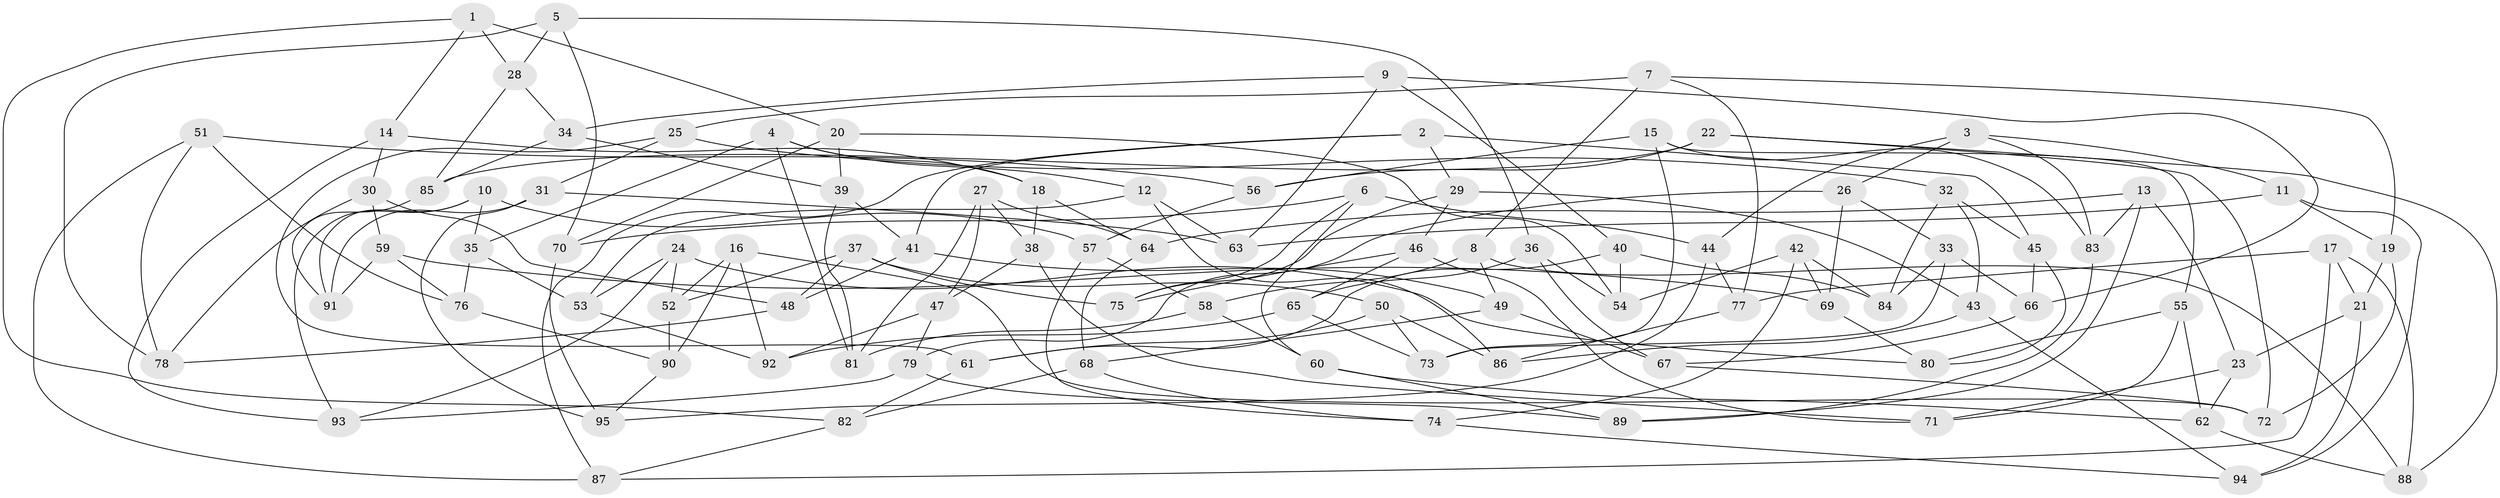 // coarse degree distribution, {9: 0.14285714285714285, 11: 0.10714285714285714, 10: 0.07142857142857142, 5: 0.14285714285714285, 8: 0.21428571428571427, 6: 0.03571428571428571, 12: 0.03571428571428571, 7: 0.07142857142857142, 3: 0.03571428571428571, 4: 0.14285714285714285}
// Generated by graph-tools (version 1.1) at 2025/20/03/04/25 18:20:35]
// undirected, 95 vertices, 190 edges
graph export_dot {
graph [start="1"]
  node [color=gray90,style=filled];
  1;
  2;
  3;
  4;
  5;
  6;
  7;
  8;
  9;
  10;
  11;
  12;
  13;
  14;
  15;
  16;
  17;
  18;
  19;
  20;
  21;
  22;
  23;
  24;
  25;
  26;
  27;
  28;
  29;
  30;
  31;
  32;
  33;
  34;
  35;
  36;
  37;
  38;
  39;
  40;
  41;
  42;
  43;
  44;
  45;
  46;
  47;
  48;
  49;
  50;
  51;
  52;
  53;
  54;
  55;
  56;
  57;
  58;
  59;
  60;
  61;
  62;
  63;
  64;
  65;
  66;
  67;
  68;
  69;
  70;
  71;
  72;
  73;
  74;
  75;
  76;
  77;
  78;
  79;
  80;
  81;
  82;
  83;
  84;
  85;
  86;
  87;
  88;
  89;
  90;
  91;
  92;
  93;
  94;
  95;
  1 -- 14;
  1 -- 28;
  1 -- 82;
  1 -- 20;
  2 -- 45;
  2 -- 41;
  2 -- 29;
  2 -- 87;
  3 -- 44;
  3 -- 26;
  3 -- 83;
  3 -- 11;
  4 -- 35;
  4 -- 81;
  4 -- 18;
  4 -- 12;
  5 -- 70;
  5 -- 36;
  5 -- 28;
  5 -- 78;
  6 -- 70;
  6 -- 75;
  6 -- 44;
  6 -- 60;
  7 -- 8;
  7 -- 77;
  7 -- 19;
  7 -- 25;
  8 -- 49;
  8 -- 88;
  8 -- 58;
  9 -- 63;
  9 -- 66;
  9 -- 34;
  9 -- 40;
  10 -- 57;
  10 -- 91;
  10 -- 93;
  10 -- 35;
  11 -- 63;
  11 -- 19;
  11 -- 94;
  12 -- 63;
  12 -- 86;
  12 -- 53;
  13 -- 23;
  13 -- 83;
  13 -- 64;
  13 -- 89;
  14 -- 18;
  14 -- 93;
  14 -- 30;
  15 -- 56;
  15 -- 83;
  15 -- 73;
  15 -- 55;
  16 -- 92;
  16 -- 72;
  16 -- 90;
  16 -- 52;
  17 -- 87;
  17 -- 21;
  17 -- 88;
  17 -- 77;
  18 -- 64;
  18 -- 38;
  19 -- 72;
  19 -- 21;
  20 -- 70;
  20 -- 54;
  20 -- 39;
  21 -- 23;
  21 -- 94;
  22 -- 88;
  22 -- 56;
  22 -- 72;
  22 -- 85;
  23 -- 62;
  23 -- 71;
  24 -- 93;
  24 -- 80;
  24 -- 52;
  24 -- 53;
  25 -- 31;
  25 -- 32;
  25 -- 61;
  26 -- 79;
  26 -- 69;
  26 -- 33;
  27 -- 81;
  27 -- 47;
  27 -- 38;
  27 -- 64;
  28 -- 34;
  28 -- 85;
  29 -- 43;
  29 -- 75;
  29 -- 46;
  30 -- 78;
  30 -- 59;
  30 -- 48;
  31 -- 63;
  31 -- 95;
  31 -- 91;
  32 -- 43;
  32 -- 45;
  32 -- 84;
  33 -- 66;
  33 -- 73;
  33 -- 84;
  34 -- 39;
  34 -- 85;
  35 -- 53;
  35 -- 76;
  36 -- 67;
  36 -- 54;
  36 -- 65;
  37 -- 50;
  37 -- 75;
  37 -- 52;
  37 -- 48;
  38 -- 47;
  38 -- 71;
  39 -- 41;
  39 -- 81;
  40 -- 84;
  40 -- 61;
  40 -- 54;
  41 -- 48;
  41 -- 49;
  42 -- 84;
  42 -- 74;
  42 -- 54;
  42 -- 69;
  43 -- 94;
  43 -- 86;
  44 -- 77;
  44 -- 95;
  45 -- 66;
  45 -- 80;
  46 -- 71;
  46 -- 75;
  46 -- 65;
  47 -- 92;
  47 -- 79;
  48 -- 78;
  49 -- 68;
  49 -- 67;
  50 -- 61;
  50 -- 73;
  50 -- 86;
  51 -- 56;
  51 -- 76;
  51 -- 78;
  51 -- 87;
  52 -- 90;
  53 -- 92;
  55 -- 62;
  55 -- 80;
  55 -- 71;
  56 -- 57;
  57 -- 74;
  57 -- 58;
  58 -- 81;
  58 -- 60;
  59 -- 69;
  59 -- 91;
  59 -- 76;
  60 -- 62;
  60 -- 89;
  61 -- 82;
  62 -- 88;
  64 -- 68;
  65 -- 73;
  65 -- 92;
  66 -- 67;
  67 -- 72;
  68 -- 74;
  68 -- 82;
  69 -- 80;
  70 -- 95;
  74 -- 94;
  76 -- 90;
  77 -- 86;
  79 -- 89;
  79 -- 93;
  82 -- 87;
  83 -- 89;
  85 -- 91;
  90 -- 95;
}
